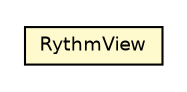 #!/usr/local/bin/dot
#
# Class diagram 
# Generated by UMLGraph version R5_6-24-gf6e263 (http://www.umlgraph.org/)
#

digraph G {
	edge [fontname="Helvetica",fontsize=10,labelfontname="Helvetica",labelfontsize=10];
	node [fontname="Helvetica",fontsize=10,shape=plaintext];
	nodesep=0.25;
	ranksep=0.5;
	// sabina.view.RythmView
	c50 [label=<<table title="sabina.view.RythmView" border="0" cellborder="1" cellspacing="0" cellpadding="2" port="p" bgcolor="lemonChiffon" href="./RythmView.html">
		<tr><td><table border="0" cellspacing="0" cellpadding="1">
<tr><td align="center" balign="center"> RythmView </td></tr>
		</table></td></tr>
		</table>>, URL="./RythmView.html", fontname="Helvetica", fontcolor="black", fontsize=9.0];
}


